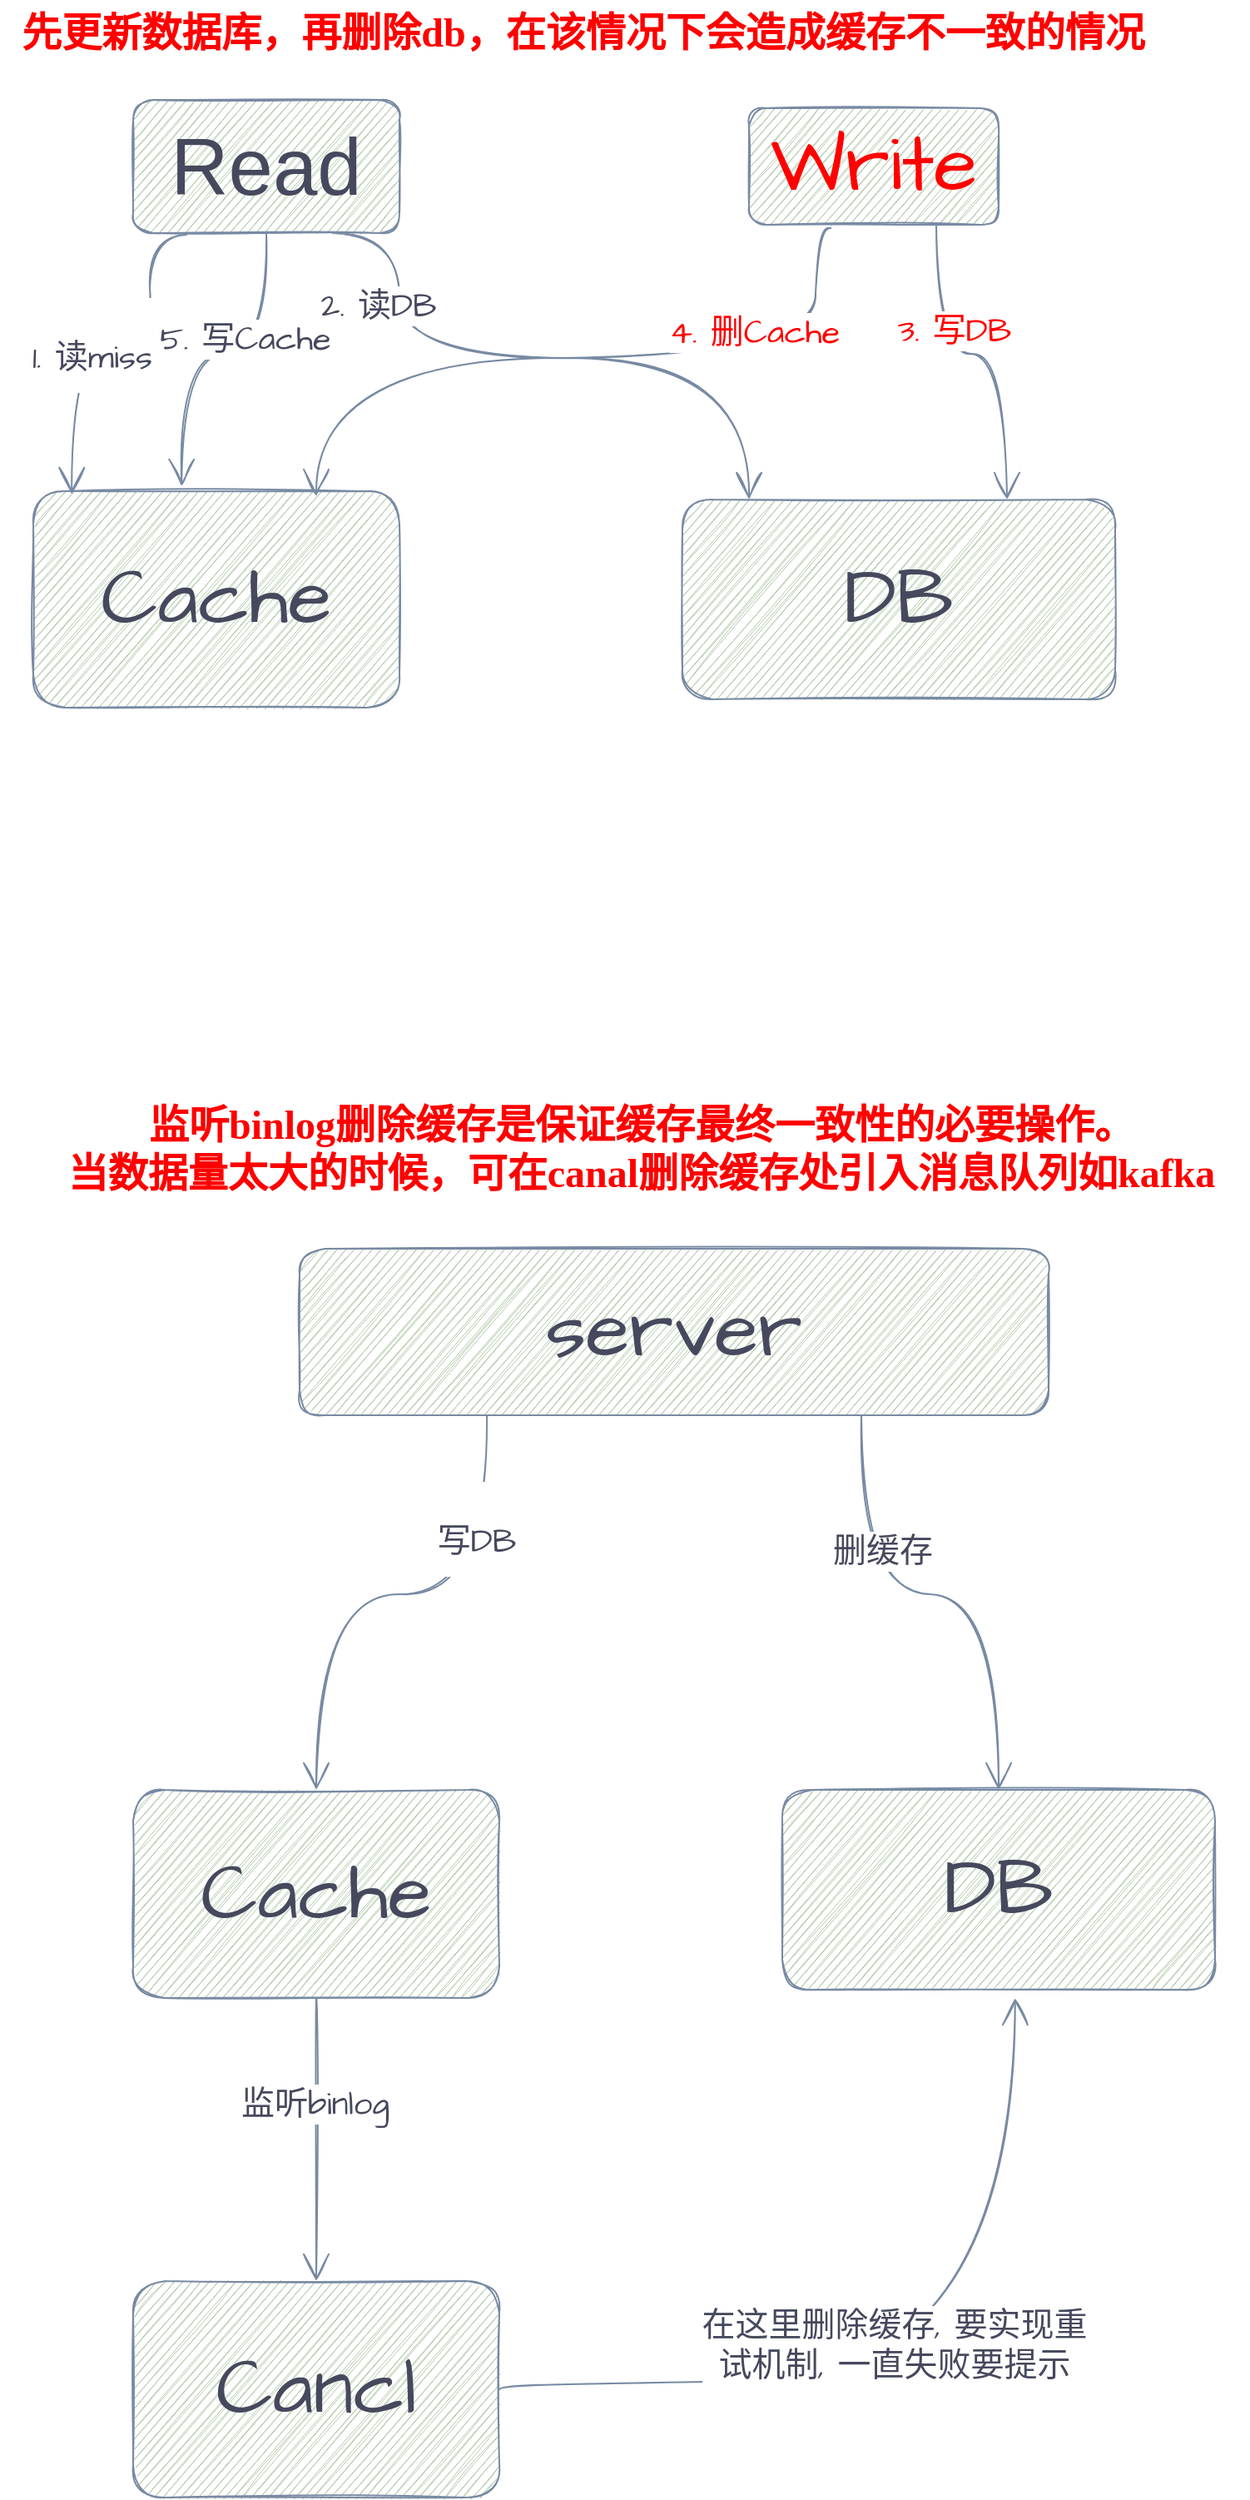 <mxfile version="20.2.2" type="github">
  <diagram id="lvCcTXG_fDkUPCm9oDBO" name="第 1 页">
    <mxGraphModel dx="1673" dy="946" grid="1" gridSize="10" guides="1" tooltips="1" connect="1" arrows="1" fold="1" page="1" pageScale="1" pageWidth="1200" pageHeight="1920" math="0" shadow="0">
      <root>
        <mxCell id="0" />
        <mxCell id="1" parent="0" />
        <mxCell id="j2zAglMJPE3-f1ns9y2y-5" style="edgeStyle=orthogonalEdgeStyle;curved=1;rounded=0;sketch=1;hachureGap=4;orthogonalLoop=1;jettySize=auto;html=1;exitX=0.2;exitY=1.013;exitDx=0;exitDy=0;entryX=0.105;entryY=0.015;entryDx=0;entryDy=0;entryPerimeter=0;fontFamily=Architects Daughter;fontSource=https%3A%2F%2Ffonts.googleapis.com%2Fcss%3Ffamily%3DArchitects%2BDaughter;fontSize=48;fontColor=#46495D;endArrow=open;startSize=14;endSize=14;sourcePerimeterSpacing=8;targetPerimeterSpacing=8;strokeColor=#788AA3;fillColor=#B2C9AB;exitPerimeter=0;" edge="1" parent="1" source="j2zAglMJPE3-f1ns9y2y-1" target="j2zAglMJPE3-f1ns9y2y-3">
          <mxGeometry relative="1" as="geometry">
            <Array as="points">
              <mxPoint x="200" y="161" />
              <mxPoint x="200" y="225" />
              <mxPoint x="153" y="225" />
            </Array>
          </mxGeometry>
        </mxCell>
        <mxCell id="j2zAglMJPE3-f1ns9y2y-6" value="&lt;font style=&quot;font-size: 20px;&quot;&gt;1. 读miss&lt;/font&gt;" style="edgeLabel;html=1;align=center;verticalAlign=middle;resizable=0;points=[];fontSize=48;fontFamily=Architects Daughter;fontColor=#46495D;" vertex="1" connectable="0" parent="j2zAglMJPE3-f1ns9y2y-5">
          <mxGeometry x="0.082" y="2" relative="1" as="geometry">
            <mxPoint as="offset" />
          </mxGeometry>
        </mxCell>
        <mxCell id="j2zAglMJPE3-f1ns9y2y-7" style="edgeStyle=orthogonalEdgeStyle;curved=1;rounded=0;sketch=1;hachureGap=4;orthogonalLoop=1;jettySize=auto;html=1;exitX=0.75;exitY=1;exitDx=0;exitDy=0;entryX=0.154;entryY=0;entryDx=0;entryDy=0;entryPerimeter=0;fontFamily=Architects Daughter;fontSource=https%3A%2F%2Ffonts.googleapis.com%2Fcss%3Ffamily%3DArchitects%2BDaughter;fontSize=20;fontColor=#46495D;endArrow=open;startSize=14;endSize=14;sourcePerimeterSpacing=8;targetPerimeterSpacing=8;strokeColor=#788AA3;fillColor=#B2C9AB;" edge="1" parent="1" source="j2zAglMJPE3-f1ns9y2y-1" target="j2zAglMJPE3-f1ns9y2y-4">
          <mxGeometry relative="1" as="geometry">
            <Array as="points">
              <mxPoint x="350" y="160" />
              <mxPoint x="350" y="235" />
              <mxPoint x="560" y="235" />
            </Array>
          </mxGeometry>
        </mxCell>
        <mxCell id="j2zAglMJPE3-f1ns9y2y-8" value="2.&amp;nbsp;读DB" style="edgeLabel;html=1;align=center;verticalAlign=middle;resizable=0;points=[];fontSize=20;fontFamily=Architects Daughter;fontColor=#46495D;" vertex="1" connectable="0" parent="j2zAglMJPE3-f1ns9y2y-7">
          <mxGeometry x="-0.333" y="7" relative="1" as="geometry">
            <mxPoint x="-35" y="-25" as="offset" />
          </mxGeometry>
        </mxCell>
        <mxCell id="j2zAglMJPE3-f1ns9y2y-13" style="edgeStyle=orthogonalEdgeStyle;curved=1;rounded=0;sketch=1;hachureGap=4;orthogonalLoop=1;jettySize=auto;html=1;exitX=0.5;exitY=1;exitDx=0;exitDy=0;entryX=0.405;entryY=-0.023;entryDx=0;entryDy=0;entryPerimeter=0;fontFamily=Architects Daughter;fontSource=https%3A%2F%2Ffonts.googleapis.com%2Fcss%3Ffamily%3DArchitects%2BDaughter;fontSize=20;fontColor=#46495D;endArrow=open;startSize=14;endSize=14;sourcePerimeterSpacing=8;targetPerimeterSpacing=8;strokeColor=#788AA3;fillColor=#B2C9AB;" edge="1" parent="1" source="j2zAglMJPE3-f1ns9y2y-1" target="j2zAglMJPE3-f1ns9y2y-3">
          <mxGeometry relative="1" as="geometry" />
        </mxCell>
        <mxCell id="j2zAglMJPE3-f1ns9y2y-14" value="5. 写Cache" style="edgeLabel;html=1;align=center;verticalAlign=middle;resizable=0;points=[];fontSize=20;fontFamily=Architects Daughter;fontColor=#46495D;" vertex="1" connectable="0" parent="j2zAglMJPE3-f1ns9y2y-13">
          <mxGeometry x="-0.157" y="-10" relative="1" as="geometry">
            <mxPoint as="offset" />
          </mxGeometry>
        </mxCell>
        <mxCell id="j2zAglMJPE3-f1ns9y2y-1" value="&lt;font style=&quot;font-size: 48px;&quot;&gt;Read&lt;/font&gt;" style="rounded=1;whiteSpace=wrap;html=1;sketch=1;fillColor=#B2C9AB;strokeColor=#788AA3;fontColor=#46495D;" vertex="1" parent="1">
          <mxGeometry x="190" y="80" width="160" height="80" as="geometry" />
        </mxCell>
        <mxCell id="j2zAglMJPE3-f1ns9y2y-9" style="edgeStyle=orthogonalEdgeStyle;curved=1;rounded=0;sketch=1;hachureGap=4;orthogonalLoop=1;jettySize=auto;html=1;exitX=0.75;exitY=1;exitDx=0;exitDy=0;entryX=0.75;entryY=0;entryDx=0;entryDy=0;fontFamily=Architects Daughter;fontSource=https%3A%2F%2Ffonts.googleapis.com%2Fcss%3Ffamily%3DArchitects%2BDaughter;fontSize=20;fontColor=#46495D;endArrow=open;startSize=14;endSize=14;sourcePerimeterSpacing=8;targetPerimeterSpacing=8;strokeColor=#788AA3;fillColor=#B2C9AB;" edge="1" parent="1" source="j2zAglMJPE3-f1ns9y2y-2" target="j2zAglMJPE3-f1ns9y2y-4">
          <mxGeometry relative="1" as="geometry" />
        </mxCell>
        <mxCell id="j2zAglMJPE3-f1ns9y2y-10" value="&lt;font color=&quot;#ff0000&quot;&gt;3. 写DB&lt;/font&gt;" style="edgeLabel;html=1;align=center;verticalAlign=middle;resizable=0;points=[];fontSize=20;fontFamily=Architects Daughter;fontColor=#46495D;" vertex="1" connectable="0" parent="j2zAglMJPE3-f1ns9y2y-9">
          <mxGeometry x="-0.393" y="10" relative="1" as="geometry">
            <mxPoint as="offset" />
          </mxGeometry>
        </mxCell>
        <mxCell id="j2zAglMJPE3-f1ns9y2y-11" style="edgeStyle=orthogonalEdgeStyle;curved=1;rounded=0;sketch=1;hachureGap=4;orthogonalLoop=1;jettySize=auto;html=1;exitX=0.327;exitY=1.029;exitDx=0;exitDy=0;entryX=0.723;entryY=-0.015;entryDx=0;entryDy=0;entryPerimeter=0;fontFamily=Architects Daughter;fontSource=https%3A%2F%2Ffonts.googleapis.com%2Fcss%3Ffamily%3DArchitects%2BDaughter;fontSize=20;fontColor=#46495D;endArrow=open;startSize=14;endSize=14;sourcePerimeterSpacing=8;targetPerimeterSpacing=8;strokeColor=#788AA3;fillColor=#B2C9AB;exitPerimeter=0;" edge="1" parent="1" source="j2zAglMJPE3-f1ns9y2y-2">
          <mxGeometry relative="1" as="geometry">
            <mxPoint x="608.44" y="160" as="sourcePoint" />
            <mxPoint x="300.0" y="318.05" as="targetPoint" />
            <Array as="points">
              <mxPoint x="600" y="157" />
              <mxPoint x="600" y="235" />
              <mxPoint x="300" y="235" />
            </Array>
          </mxGeometry>
        </mxCell>
        <mxCell id="j2zAglMJPE3-f1ns9y2y-12" value="&lt;font color=&quot;#ff0000&quot;&gt;4.&amp;nbsp;删Cache&lt;/font&gt;" style="edgeLabel;html=1;align=center;verticalAlign=middle;resizable=0;points=[];fontSize=20;fontFamily=Architects Daughter;fontColor=#46495D;" vertex="1" connectable="0" parent="j2zAglMJPE3-f1ns9y2y-11">
          <mxGeometry x="-0.47" y="-16" relative="1" as="geometry">
            <mxPoint as="offset" />
          </mxGeometry>
        </mxCell>
        <mxCell id="j2zAglMJPE3-f1ns9y2y-2" value="&lt;font color=&quot;#ff0000&quot; style=&quot;font-size: 48px;&quot;&gt;Write&lt;/font&gt;" style="rounded=1;whiteSpace=wrap;html=1;sketch=1;hachureGap=4;fontFamily=Architects Daughter;fontSource=https%3A%2F%2Ffonts.googleapis.com%2Fcss%3Ffamily%3DArchitects%2BDaughter;fontSize=20;fontColor=#46495D;strokeColor=#788AA3;fillColor=#B2C9AB;" vertex="1" parent="1">
          <mxGeometry x="560" y="85" width="150" height="70" as="geometry" />
        </mxCell>
        <mxCell id="j2zAglMJPE3-f1ns9y2y-3" value="&lt;font style=&quot;font-size: 48px;&quot;&gt;Cache&lt;/font&gt;" style="rounded=1;whiteSpace=wrap;html=1;sketch=1;hachureGap=4;fontFamily=Architects Daughter;fontSource=https%3A%2F%2Ffonts.googleapis.com%2Fcss%3Ffamily%3DArchitects%2BDaughter;fontSize=20;fontColor=#46495D;strokeColor=#788AA3;fillColor=#B2C9AB;" vertex="1" parent="1">
          <mxGeometry x="130" y="315" width="220" height="130" as="geometry" />
        </mxCell>
        <mxCell id="j2zAglMJPE3-f1ns9y2y-4" value="&lt;font style=&quot;font-size: 48px;&quot;&gt;DB&lt;/font&gt;" style="rounded=1;whiteSpace=wrap;html=1;sketch=1;hachureGap=4;fontFamily=Architects Daughter;fontSource=https%3A%2F%2Ffonts.googleapis.com%2Fcss%3Ffamily%3DArchitects%2BDaughter;fontSize=20;fontColor=#46495D;strokeColor=#788AA3;fillColor=#B2C9AB;" vertex="1" parent="1">
          <mxGeometry x="520" y="320" width="260" height="120" as="geometry" />
        </mxCell>
        <mxCell id="j2zAglMJPE3-f1ns9y2y-16" value="&lt;span style=&quot;font-family: 微软雅黑; background-color: rgba(255, 255, 255, 0.01);&quot;&gt;&lt;font style=&quot;font-size: 24px;&quot;&gt;&lt;b&gt;先更新数据库，再删除db，在该情况下会造成缓存不一致的情况&lt;/b&gt;&lt;/font&gt;&lt;/span&gt;" style="text;html=1;align=center;verticalAlign=middle;resizable=0;points=[];autosize=1;strokeColor=none;fillColor=none;fontSize=20;fontFamily=Architects Daughter;fontColor=#FF0000;" vertex="1" parent="1">
          <mxGeometry x="110" y="20" width="700" height="40" as="geometry" />
        </mxCell>
        <mxCell id="j2zAglMJPE3-f1ns9y2y-20" style="edgeStyle=orthogonalEdgeStyle;curved=1;rounded=0;sketch=1;hachureGap=4;orthogonalLoop=1;jettySize=auto;html=1;exitX=0.25;exitY=1;exitDx=0;exitDy=0;entryX=0.5;entryY=0;entryDx=0;entryDy=0;fontFamily=Architects Daughter;fontSource=https%3A%2F%2Ffonts.googleapis.com%2Fcss%3Ffamily%3DArchitects%2BDaughter;fontSize=48;fontColor=#1A1A1A;endArrow=open;startSize=14;endSize=14;sourcePerimeterSpacing=8;targetPerimeterSpacing=8;strokeColor=#788AA3;fillColor=#B2C9AB;" edge="1" parent="1" source="j2zAglMJPE3-f1ns9y2y-17" target="j2zAglMJPE3-f1ns9y2y-18">
          <mxGeometry relative="1" as="geometry" />
        </mxCell>
        <mxCell id="j2zAglMJPE3-f1ns9y2y-21" value="&lt;font color=&quot;#46495d&quot; style=&quot;font-size: 20px;&quot;&gt;写DB&lt;/font&gt;" style="edgeLabel;html=1;align=center;verticalAlign=middle;resizable=0;points=[];fontSize=48;fontFamily=Architects Daughter;fontColor=#1A1A1A;" vertex="1" connectable="0" parent="j2zAglMJPE3-f1ns9y2y-20">
          <mxGeometry x="-0.585" y="-7" relative="1" as="geometry">
            <mxPoint as="offset" />
          </mxGeometry>
        </mxCell>
        <mxCell id="j2zAglMJPE3-f1ns9y2y-22" style="edgeStyle=orthogonalEdgeStyle;curved=1;rounded=0;sketch=1;hachureGap=4;orthogonalLoop=1;jettySize=auto;html=1;exitX=0.75;exitY=1;exitDx=0;exitDy=0;entryX=0.5;entryY=0;entryDx=0;entryDy=0;fontFamily=Architects Daughter;fontSource=https%3A%2F%2Ffonts.googleapis.com%2Fcss%3Ffamily%3DArchitects%2BDaughter;fontSize=20;fontColor=#46495D;endArrow=open;startSize=14;endSize=14;sourcePerimeterSpacing=8;targetPerimeterSpacing=8;strokeColor=#788AA3;fillColor=#B2C9AB;" edge="1" parent="1" source="j2zAglMJPE3-f1ns9y2y-17" target="j2zAglMJPE3-f1ns9y2y-19">
          <mxGeometry relative="1" as="geometry" />
        </mxCell>
        <mxCell id="j2zAglMJPE3-f1ns9y2y-23" value="删缓存" style="edgeLabel;html=1;align=center;verticalAlign=middle;resizable=0;points=[];fontSize=20;fontFamily=Architects Daughter;fontColor=#46495D;" vertex="1" connectable="0" parent="j2zAglMJPE3-f1ns9y2y-22">
          <mxGeometry x="-0.168" y="11" relative="1" as="geometry">
            <mxPoint x="-8" y="-16" as="offset" />
          </mxGeometry>
        </mxCell>
        <mxCell id="j2zAglMJPE3-f1ns9y2y-17" value="&lt;font color=&quot;#46495d&quot; style=&quot;font-size: 48px;&quot;&gt;server&lt;/font&gt;" style="rounded=1;whiteSpace=wrap;html=1;sketch=1;hachureGap=4;fontFamily=Architects Daughter;fontSource=https%3A%2F%2Ffonts.googleapis.com%2Fcss%3Ffamily%3DArchitects%2BDaughter;fontSize=24;fontColor=#FF0000;strokeColor=#788AA3;fillColor=#B2C9AB;" vertex="1" parent="1">
          <mxGeometry x="290" y="770" width="450" height="100" as="geometry" />
        </mxCell>
        <mxCell id="j2zAglMJPE3-f1ns9y2y-25" style="edgeStyle=orthogonalEdgeStyle;curved=1;rounded=0;sketch=1;hachureGap=4;orthogonalLoop=1;jettySize=auto;html=1;exitX=0.5;exitY=1;exitDx=0;exitDy=0;entryX=0.5;entryY=0;entryDx=0;entryDy=0;fontFamily=Architects Daughter;fontSource=https%3A%2F%2Ffonts.googleapis.com%2Fcss%3Ffamily%3DArchitects%2BDaughter;fontSize=20;fontColor=#46495D;endArrow=open;startSize=14;endSize=14;sourcePerimeterSpacing=8;targetPerimeterSpacing=8;strokeColor=#788AA3;fillColor=#B2C9AB;" edge="1" parent="1" source="j2zAglMJPE3-f1ns9y2y-18" target="j2zAglMJPE3-f1ns9y2y-24">
          <mxGeometry relative="1" as="geometry" />
        </mxCell>
        <mxCell id="j2zAglMJPE3-f1ns9y2y-26" value="监听binlog" style="edgeLabel;html=1;align=center;verticalAlign=middle;resizable=0;points=[];fontSize=20;fontFamily=Architects Daughter;fontColor=#46495D;" vertex="1" connectable="0" parent="j2zAglMJPE3-f1ns9y2y-25">
          <mxGeometry x="-0.267" y="-1" relative="1" as="geometry">
            <mxPoint as="offset" />
          </mxGeometry>
        </mxCell>
        <mxCell id="j2zAglMJPE3-f1ns9y2y-18" value="&lt;font style=&quot;font-size: 48px;&quot;&gt;Cache&lt;/font&gt;" style="rounded=1;whiteSpace=wrap;html=1;sketch=1;hachureGap=4;fontFamily=Architects Daughter;fontSource=https%3A%2F%2Ffonts.googleapis.com%2Fcss%3Ffamily%3DArchitects%2BDaughter;fontSize=20;fontColor=#46495D;strokeColor=#788AA3;fillColor=#B2C9AB;" vertex="1" parent="1">
          <mxGeometry x="190" y="1095" width="220" height="125" as="geometry" />
        </mxCell>
        <mxCell id="j2zAglMJPE3-f1ns9y2y-19" value="&lt;font style=&quot;font-size: 48px;&quot;&gt;DB&lt;/font&gt;" style="rounded=1;whiteSpace=wrap;html=1;sketch=1;hachureGap=4;fontFamily=Architects Daughter;fontSource=https%3A%2F%2Ffonts.googleapis.com%2Fcss%3Ffamily%3DArchitects%2BDaughter;fontSize=20;fontColor=#46495D;strokeColor=#788AA3;fillColor=#B2C9AB;" vertex="1" parent="1">
          <mxGeometry x="580" y="1095" width="260" height="120" as="geometry" />
        </mxCell>
        <mxCell id="j2zAglMJPE3-f1ns9y2y-27" style="edgeStyle=orthogonalEdgeStyle;curved=1;rounded=0;sketch=1;hachureGap=4;orthogonalLoop=1;jettySize=auto;html=1;exitX=1;exitY=0.5;exitDx=0;exitDy=0;entryX=0.538;entryY=1.042;entryDx=0;entryDy=0;entryPerimeter=0;fontFamily=Architects Daughter;fontSource=https%3A%2F%2Ffonts.googleapis.com%2Fcss%3Ffamily%3DArchitects%2BDaughter;fontSize=20;fontColor=#46495D;endArrow=open;startSize=14;endSize=14;sourcePerimeterSpacing=8;targetPerimeterSpacing=8;strokeColor=#788AA3;fillColor=#B2C9AB;" edge="1" parent="1" source="j2zAglMJPE3-f1ns9y2y-24" target="j2zAglMJPE3-f1ns9y2y-19">
          <mxGeometry relative="1" as="geometry">
            <Array as="points">
              <mxPoint x="410" y="1450" />
              <mxPoint x="720" y="1450" />
            </Array>
          </mxGeometry>
        </mxCell>
        <mxCell id="j2zAglMJPE3-f1ns9y2y-28" value="在这里删除缓存,&amp;nbsp;要实现重&lt;br&gt;试机制,&amp;nbsp;一直失败要提示" style="edgeLabel;html=1;align=center;verticalAlign=middle;resizable=0;points=[];fontSize=20;fontFamily=Architects Daughter;fontColor=#46495D;" vertex="1" connectable="0" parent="j2zAglMJPE3-f1ns9y2y-27">
          <mxGeometry x="-0.112" y="22" relative="1" as="geometry">
            <mxPoint as="offset" />
          </mxGeometry>
        </mxCell>
        <mxCell id="j2zAglMJPE3-f1ns9y2y-24" value="&lt;span style=&quot;font-size: 48px;&quot;&gt;Cancl&lt;/span&gt;" style="rounded=1;whiteSpace=wrap;html=1;sketch=1;hachureGap=4;fontFamily=Architects Daughter;fontSource=https%3A%2F%2Ffonts.googleapis.com%2Fcss%3Ffamily%3DArchitects%2BDaughter;fontSize=20;fontColor=#46495D;strokeColor=#788AA3;fillColor=#B2C9AB;" vertex="1" parent="1">
          <mxGeometry x="190" y="1390" width="220" height="130" as="geometry" />
        </mxCell>
        <mxCell id="j2zAglMJPE3-f1ns9y2y-29" value="&lt;span style=&quot;color: rgb(255, 0, 0); font-family: 微软雅黑; background-color: rgba(255, 255, 255, 0.01);&quot;&gt;&lt;font style=&quot;font-size: 24px;&quot;&gt;&lt;b&gt;监听binlog删除缓存是保证缓存最终一致性的必要操作。&lt;br&gt;当数据量太大的时候，可在canal删除缓存处引入消息队列如kafka&lt;/b&gt;&lt;/font&gt;&lt;/span&gt;" style="text;html=1;align=center;verticalAlign=middle;resizable=0;points=[];autosize=1;strokeColor=none;fillColor=none;fontSize=20;fontFamily=Architects Daughter;fontColor=#46495D;" vertex="1" parent="1">
          <mxGeometry x="130" y="675" width="730" height="70" as="geometry" />
        </mxCell>
      </root>
    </mxGraphModel>
  </diagram>
</mxfile>
